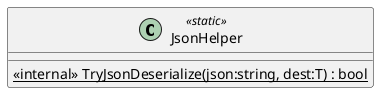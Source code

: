 @startuml
class JsonHelper <<static>> {
    <<internal>> {static} TryJsonDeserialize(json:string, dest:T) : bool
}
@enduml
